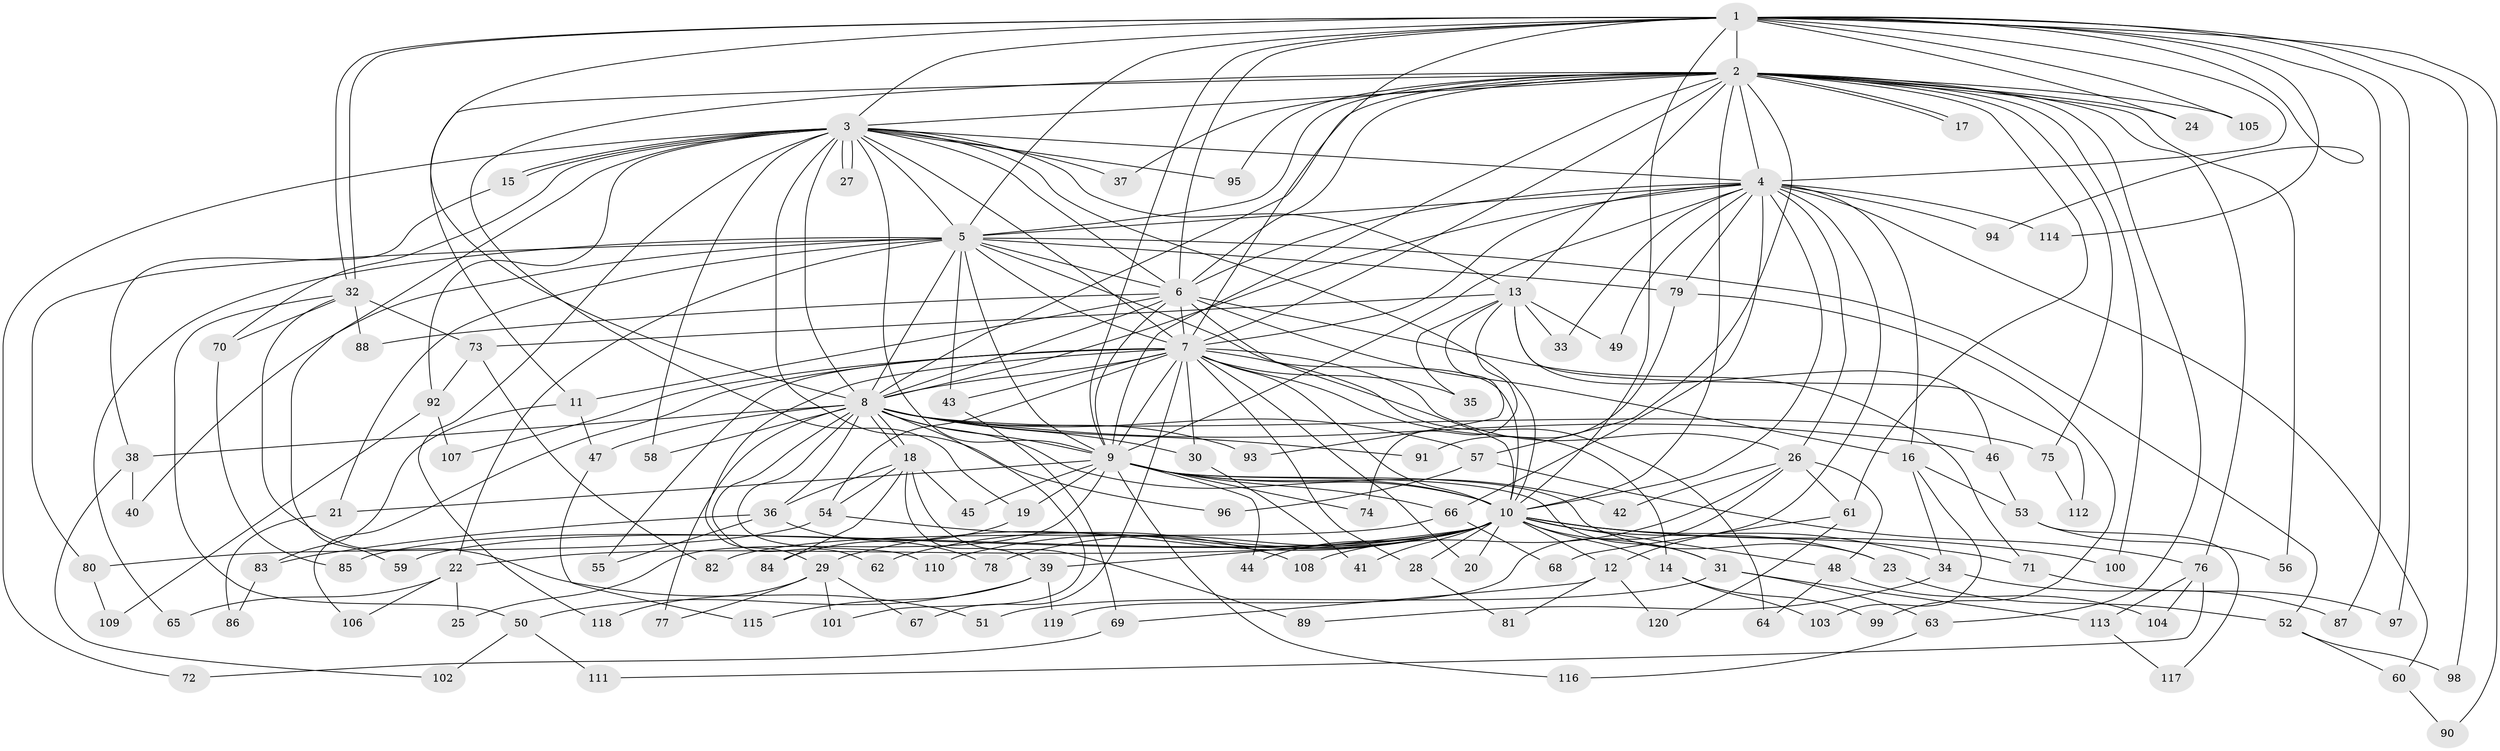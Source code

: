 // coarse degree distribution, {7: 0.027777777777777776, 19: 0.027777777777777776, 1: 0.3333333333333333, 2: 0.4166666666666667, 3: 0.08333333333333333, 4: 0.05555555555555555, 15: 0.027777777777777776, 20: 0.027777777777777776}
// Generated by graph-tools (version 1.1) at 2025/47/03/04/25 21:47:11]
// undirected, 120 vertices, 265 edges
graph export_dot {
graph [start="1"]
  node [color=gray90,style=filled];
  1;
  2;
  3;
  4;
  5;
  6;
  7;
  8;
  9;
  10;
  11;
  12;
  13;
  14;
  15;
  16;
  17;
  18;
  19;
  20;
  21;
  22;
  23;
  24;
  25;
  26;
  27;
  28;
  29;
  30;
  31;
  32;
  33;
  34;
  35;
  36;
  37;
  38;
  39;
  40;
  41;
  42;
  43;
  44;
  45;
  46;
  47;
  48;
  49;
  50;
  51;
  52;
  53;
  54;
  55;
  56;
  57;
  58;
  59;
  60;
  61;
  62;
  63;
  64;
  65;
  66;
  67;
  68;
  69;
  70;
  71;
  72;
  73;
  74;
  75;
  76;
  77;
  78;
  79;
  80;
  81;
  82;
  83;
  84;
  85;
  86;
  87;
  88;
  89;
  90;
  91;
  92;
  93;
  94;
  95;
  96;
  97;
  98;
  99;
  100;
  101;
  102;
  103;
  104;
  105;
  106;
  107;
  108;
  109;
  110;
  111;
  112;
  113;
  114;
  115;
  116;
  117;
  118;
  119;
  120;
  1 -- 2;
  1 -- 3;
  1 -- 4;
  1 -- 5;
  1 -- 6;
  1 -- 7;
  1 -- 8;
  1 -- 9;
  1 -- 10;
  1 -- 24;
  1 -- 32;
  1 -- 32;
  1 -- 87;
  1 -- 90;
  1 -- 94;
  1 -- 97;
  1 -- 98;
  1 -- 105;
  1 -- 114;
  2 -- 3;
  2 -- 4;
  2 -- 5;
  2 -- 6;
  2 -- 7;
  2 -- 8;
  2 -- 9;
  2 -- 10;
  2 -- 11;
  2 -- 13;
  2 -- 17;
  2 -- 17;
  2 -- 19;
  2 -- 24;
  2 -- 37;
  2 -- 56;
  2 -- 57;
  2 -- 61;
  2 -- 63;
  2 -- 75;
  2 -- 76;
  2 -- 95;
  2 -- 100;
  2 -- 105;
  3 -- 4;
  3 -- 5;
  3 -- 6;
  3 -- 7;
  3 -- 8;
  3 -- 9;
  3 -- 10;
  3 -- 13;
  3 -- 15;
  3 -- 15;
  3 -- 27;
  3 -- 27;
  3 -- 37;
  3 -- 58;
  3 -- 59;
  3 -- 70;
  3 -- 72;
  3 -- 92;
  3 -- 95;
  3 -- 96;
  3 -- 118;
  4 -- 5;
  4 -- 6;
  4 -- 7;
  4 -- 8;
  4 -- 9;
  4 -- 10;
  4 -- 12;
  4 -- 16;
  4 -- 26;
  4 -- 33;
  4 -- 49;
  4 -- 60;
  4 -- 66;
  4 -- 79;
  4 -- 94;
  4 -- 114;
  5 -- 6;
  5 -- 7;
  5 -- 8;
  5 -- 9;
  5 -- 10;
  5 -- 21;
  5 -- 22;
  5 -- 40;
  5 -- 43;
  5 -- 52;
  5 -- 65;
  5 -- 79;
  5 -- 80;
  6 -- 7;
  6 -- 8;
  6 -- 9;
  6 -- 10;
  6 -- 11;
  6 -- 16;
  6 -- 71;
  6 -- 88;
  7 -- 8;
  7 -- 9;
  7 -- 10;
  7 -- 14;
  7 -- 20;
  7 -- 26;
  7 -- 28;
  7 -- 29;
  7 -- 30;
  7 -- 35;
  7 -- 43;
  7 -- 54;
  7 -- 55;
  7 -- 64;
  7 -- 67;
  7 -- 106;
  7 -- 107;
  8 -- 9;
  8 -- 10;
  8 -- 18;
  8 -- 18;
  8 -- 30;
  8 -- 36;
  8 -- 38;
  8 -- 46;
  8 -- 47;
  8 -- 57;
  8 -- 58;
  8 -- 62;
  8 -- 75;
  8 -- 77;
  8 -- 91;
  8 -- 93;
  8 -- 101;
  8 -- 110;
  9 -- 10;
  9 -- 19;
  9 -- 21;
  9 -- 23;
  9 -- 25;
  9 -- 31;
  9 -- 42;
  9 -- 44;
  9 -- 45;
  9 -- 66;
  9 -- 74;
  9 -- 116;
  10 -- 12;
  10 -- 14;
  10 -- 20;
  10 -- 22;
  10 -- 23;
  10 -- 28;
  10 -- 29;
  10 -- 31;
  10 -- 34;
  10 -- 39;
  10 -- 41;
  10 -- 44;
  10 -- 48;
  10 -- 59;
  10 -- 62;
  10 -- 71;
  10 -- 78;
  10 -- 85;
  10 -- 100;
  10 -- 110;
  11 -- 47;
  11 -- 83;
  12 -- 69;
  12 -- 81;
  12 -- 120;
  13 -- 33;
  13 -- 35;
  13 -- 46;
  13 -- 49;
  13 -- 73;
  13 -- 74;
  13 -- 93;
  13 -- 112;
  14 -- 99;
  14 -- 103;
  15 -- 38;
  16 -- 34;
  16 -- 53;
  16 -- 103;
  18 -- 36;
  18 -- 39;
  18 -- 45;
  18 -- 54;
  18 -- 84;
  18 -- 89;
  19 -- 84;
  21 -- 86;
  22 -- 25;
  22 -- 65;
  22 -- 106;
  23 -- 52;
  26 -- 42;
  26 -- 48;
  26 -- 61;
  26 -- 108;
  26 -- 119;
  28 -- 81;
  29 -- 67;
  29 -- 77;
  29 -- 101;
  29 -- 118;
  30 -- 41;
  31 -- 51;
  31 -- 63;
  31 -- 113;
  32 -- 50;
  32 -- 51;
  32 -- 70;
  32 -- 73;
  32 -- 88;
  34 -- 87;
  34 -- 89;
  36 -- 55;
  36 -- 78;
  36 -- 83;
  38 -- 40;
  38 -- 102;
  39 -- 50;
  39 -- 115;
  39 -- 119;
  43 -- 69;
  46 -- 53;
  47 -- 115;
  48 -- 64;
  48 -- 104;
  50 -- 102;
  50 -- 111;
  52 -- 60;
  52 -- 98;
  53 -- 56;
  53 -- 117;
  54 -- 80;
  54 -- 108;
  57 -- 76;
  57 -- 96;
  60 -- 90;
  61 -- 68;
  61 -- 120;
  63 -- 116;
  66 -- 68;
  66 -- 82;
  69 -- 72;
  70 -- 85;
  71 -- 97;
  73 -- 82;
  73 -- 92;
  75 -- 112;
  76 -- 104;
  76 -- 111;
  76 -- 113;
  79 -- 91;
  79 -- 99;
  80 -- 109;
  83 -- 86;
  92 -- 107;
  92 -- 109;
  113 -- 117;
}
